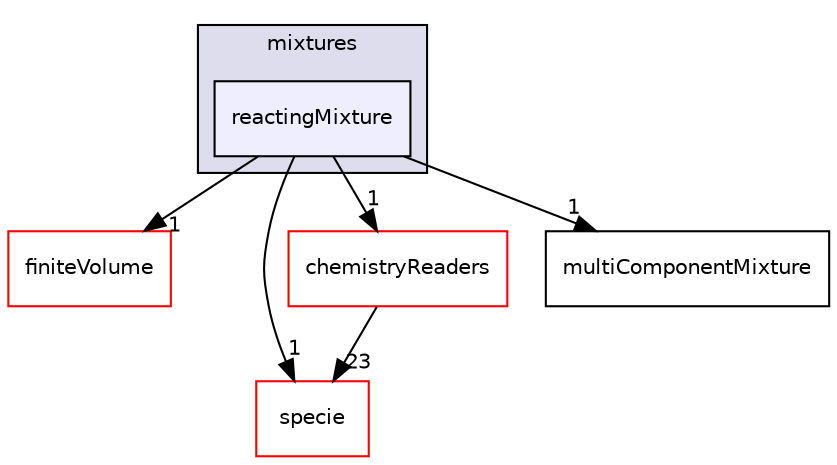 digraph "src/thermophysicalModels/reactionThermo/mixtures/reactingMixture" {
  bgcolor=transparent;
  compound=true
  node [ fontsize="10", fontname="Helvetica"];
  edge [ labelfontsize="10", labelfontname="Helvetica"];
  subgraph clusterdir_4c3899116fa10d6c6748b991d6c665d1 {
    graph [ bgcolor="#ddddee", pencolor="black", label="mixtures" fontname="Helvetica", fontsize="10", URL="dir_4c3899116fa10d6c6748b991d6c665d1.html"]
  dir_0c7f392feaa80e16a659c2da09460231 [shape=box, label="reactingMixture", style="filled", fillcolor="#eeeeff", pencolor="black", URL="dir_0c7f392feaa80e16a659c2da09460231.html"];
  }
  dir_9bd15774b555cf7259a6fa18f99fe99b [shape=box label="finiteVolume" color="red" URL="dir_9bd15774b555cf7259a6fa18f99fe99b.html"];
  dir_5c4bf53b114f4c9237cd4ef0431fc9bd [shape=box label="specie" color="red" URL="dir_5c4bf53b114f4c9237cd4ef0431fc9bd.html"];
  dir_d6ca8f970bca45fc70c046b4a0fab377 [shape=box label="chemistryReaders" color="red" URL="dir_d6ca8f970bca45fc70c046b4a0fab377.html"];
  dir_d678df617f942bf57e5e6de99d39ff47 [shape=box label="multiComponentMixture" URL="dir_d678df617f942bf57e5e6de99d39ff47.html"];
  dir_d6ca8f970bca45fc70c046b4a0fab377->dir_5c4bf53b114f4c9237cd4ef0431fc9bd [headlabel="23", labeldistance=1.5 headhref="dir_002887_001242.html"];
  dir_0c7f392feaa80e16a659c2da09460231->dir_9bd15774b555cf7259a6fa18f99fe99b [headlabel="1", labeldistance=1.5 headhref="dir_002905_000897.html"];
  dir_0c7f392feaa80e16a659c2da09460231->dir_5c4bf53b114f4c9237cd4ef0431fc9bd [headlabel="1", labeldistance=1.5 headhref="dir_002905_001242.html"];
  dir_0c7f392feaa80e16a659c2da09460231->dir_d6ca8f970bca45fc70c046b4a0fab377 [headlabel="1", labeldistance=1.5 headhref="dir_002905_002887.html"];
  dir_0c7f392feaa80e16a659c2da09460231->dir_d678df617f942bf57e5e6de99d39ff47 [headlabel="1", labeldistance=1.5 headhref="dir_002905_002904.html"];
}
